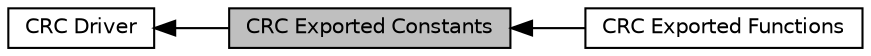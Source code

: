 digraph "CRC Exported Constants"
{
  edge [fontname="Helvetica",fontsize="10",labelfontname="Helvetica",labelfontsize="10"];
  node [fontname="Helvetica",fontsize="10",shape=box];
  rankdir=LR;
  Node2 [label="CRC Driver",height=0.2,width=0.4,color="black", fillcolor="white", style="filled",URL="$d2/d25/group___n_a_n_o100___c_r_c___driver.html",tooltip=" "];
  Node1 [label="CRC Exported Constants",height=0.2,width=0.4,color="black", fillcolor="grey75", style="filled", fontcolor="black",tooltip=" "];
  Node3 [label="CRC Exported Functions",height=0.2,width=0.4,color="black", fillcolor="white", style="filled",URL="$dc/da8/group___n_a_n_o100___c_r_c___e_x_p_o_r_t_e_d___f_u_n_c_t_i_o_n_s.html",tooltip=" "];
  Node2->Node1 [shape=plaintext, dir="back", style="solid"];
  Node1->Node3 [shape=plaintext, dir="back", style="solid"];
}

